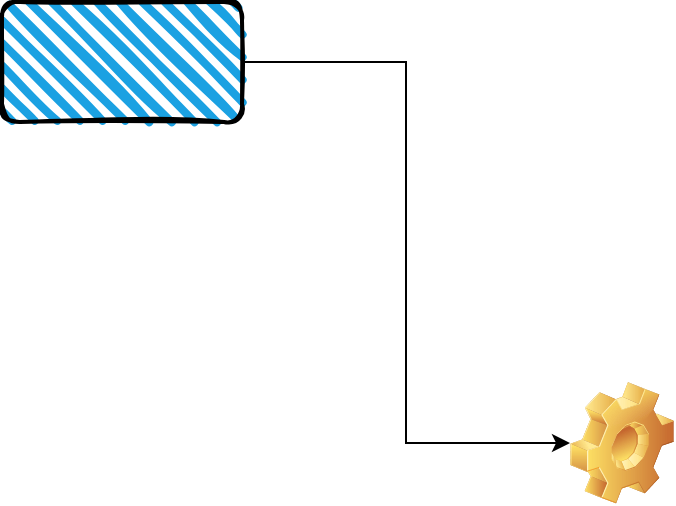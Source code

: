 <mxfile version="20.8.11" type="github">
  <diagram name="Page-1" id="8teJMjyU8YQOPOzgxVbA">
    <mxGraphModel dx="1306" dy="751" grid="1" gridSize="10" guides="1" tooltips="1" connect="1" arrows="1" fold="1" page="1" pageScale="1" pageWidth="827" pageHeight="1169" math="0" shadow="0">
      <root>
        <mxCell id="0" />
        <mxCell id="1" parent="0" />
        <mxCell id="GMp5PcMV7mUPMkWgvJJm-4" style="edgeStyle=orthogonalEdgeStyle;rounded=0;orthogonalLoop=1;jettySize=auto;html=1;exitX=1;exitY=0.5;exitDx=0;exitDy=0;entryX=0;entryY=0.5;entryDx=0;entryDy=0;" edge="1" parent="1" source="GMp5PcMV7mUPMkWgvJJm-2" target="GMp5PcMV7mUPMkWgvJJm-3">
          <mxGeometry relative="1" as="geometry" />
        </mxCell>
        <mxCell id="GMp5PcMV7mUPMkWgvJJm-2" value="" style="rounded=1;whiteSpace=wrap;html=1;strokeWidth=2;fillWeight=4;hachureGap=8;hachureAngle=45;fillColor=#1ba1e2;sketch=1;" vertex="1" parent="1">
          <mxGeometry x="130" y="120" width="120" height="60" as="geometry" />
        </mxCell>
        <mxCell id="GMp5PcMV7mUPMkWgvJJm-3" value="" style="shape=image;html=1;verticalLabelPosition=bottom;verticalAlign=top;imageAspect=1;aspect=fixed;image=img/clipart/Gear_128x128.png" vertex="1" parent="1">
          <mxGeometry x="414" y="310" width="52" height="61" as="geometry" />
        </mxCell>
      </root>
    </mxGraphModel>
  </diagram>
</mxfile>
